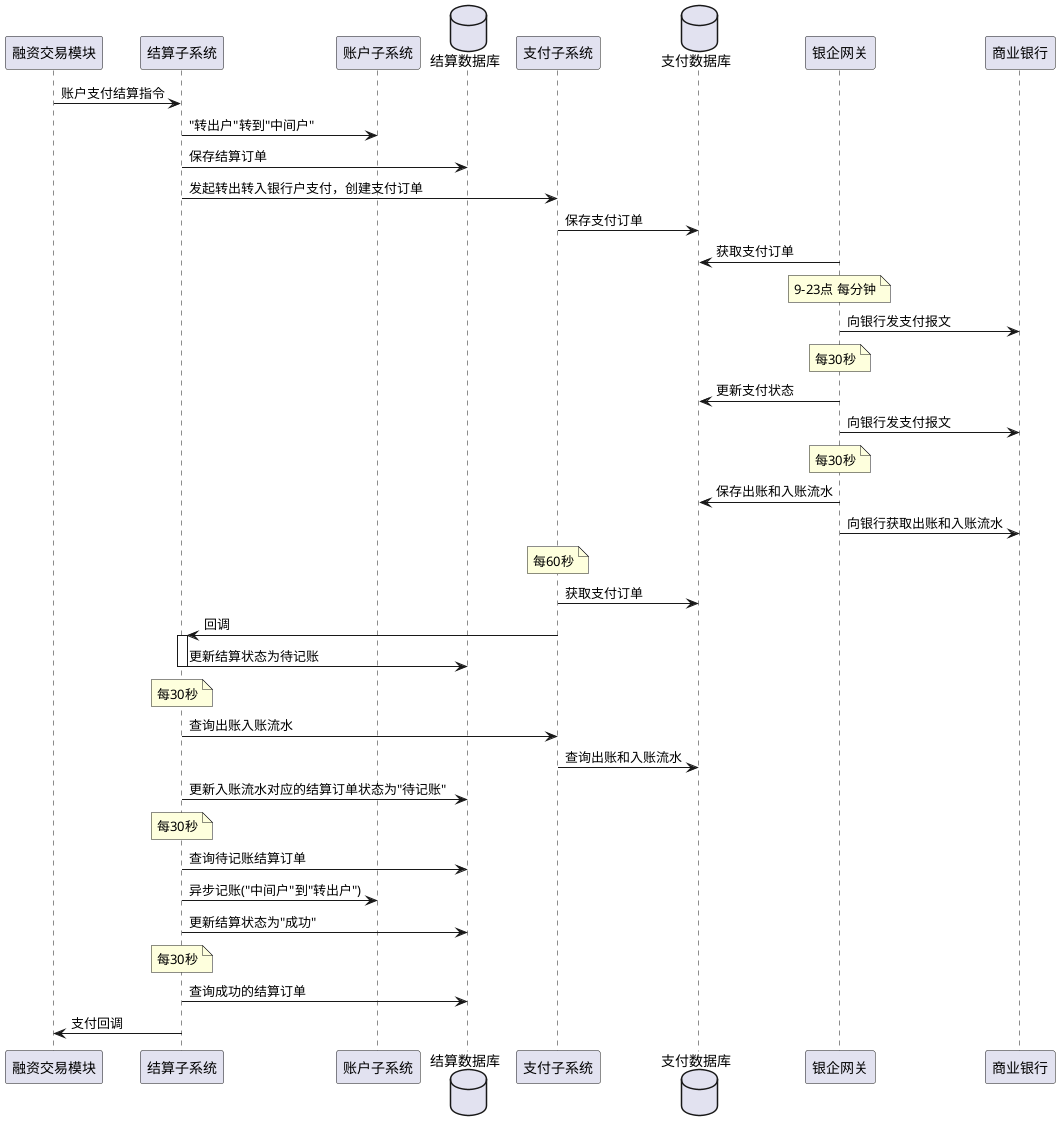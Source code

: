 @startuml


融资交易模块 -> 结算子系统 :账户支付结算指令

结算子系统 -> 账户子系统 :"转出户"转到"中间户"
database 结算数据库
结算子系统 -> 结算数据库 :保存结算订单
结算子系统 -> 支付子系统 :发起转出转入银行户支付，创建支付订单

database 支付数据库

支付子系统 -> 支付数据库 :保存支付订单
银企网关 -> 支付数据库 : 获取支付订单
note over 银企网关
          9-23点 每分钟
end note
银企网关 -> 商业银行 :向银行发支付报文

note over 银企网关
          每30秒
end note
银企网关 -> 支付数据库 : 更新支付状态
银企网关 -> 商业银行 :向银行发支付报文
note over 银企网关
          每30秒
end note
银企网关 -> 支付数据库 : 保存出账和入账流水
银企网关 -> 商业银行 :向银行获取出账和入账流水
note over 支付子系统
          每60秒
end note
支付子系统 -> 支付数据库 :获取支付订单
支付子系统 -> 结算子系统 :回调
activate 结算子系统
结算子系统 -> 结算数据库 :更新结算状态为待记账
deactivate

note over 结算子系统
          每30秒
end note
结算子系统 -> 支付子系统 :查询出账入账流水
支付子系统 -> 支付数据库 :查询出账和入账流水
结算子系统 -> 结算数据库 :更新入账流水对应的结算订单状态为"待记账"
note over 结算子系统
          每30秒
end note
结算子系统 -> 结算数据库 :查询待记账结算订单
结算子系统 -> 账户子系统 :异步记账("中间户"到"转出户")
结算子系统 -> 结算数据库 :更新结算状态为"成功"
note over 结算子系统
          每30秒
end note
结算子系统 -> 结算数据库 :查询成功的结算订单
融资交易模块 <- 结算子系统 :支付回调

@enduml

save:s

涉及表 除bankgateway
settlementOrder                   s
settlementOrderTrack              s
t_account_auth_white_list         s
t_account_auth_white_list_oprt_log  s
settlementAccountDetail             s
t_payment_bank_order                s
t_payment_bank_log                  s
t_payment_bank_order_report         s
t_settlement_payment_detail         s
t_posting_detail                    s
t_psoting_transcation               s
